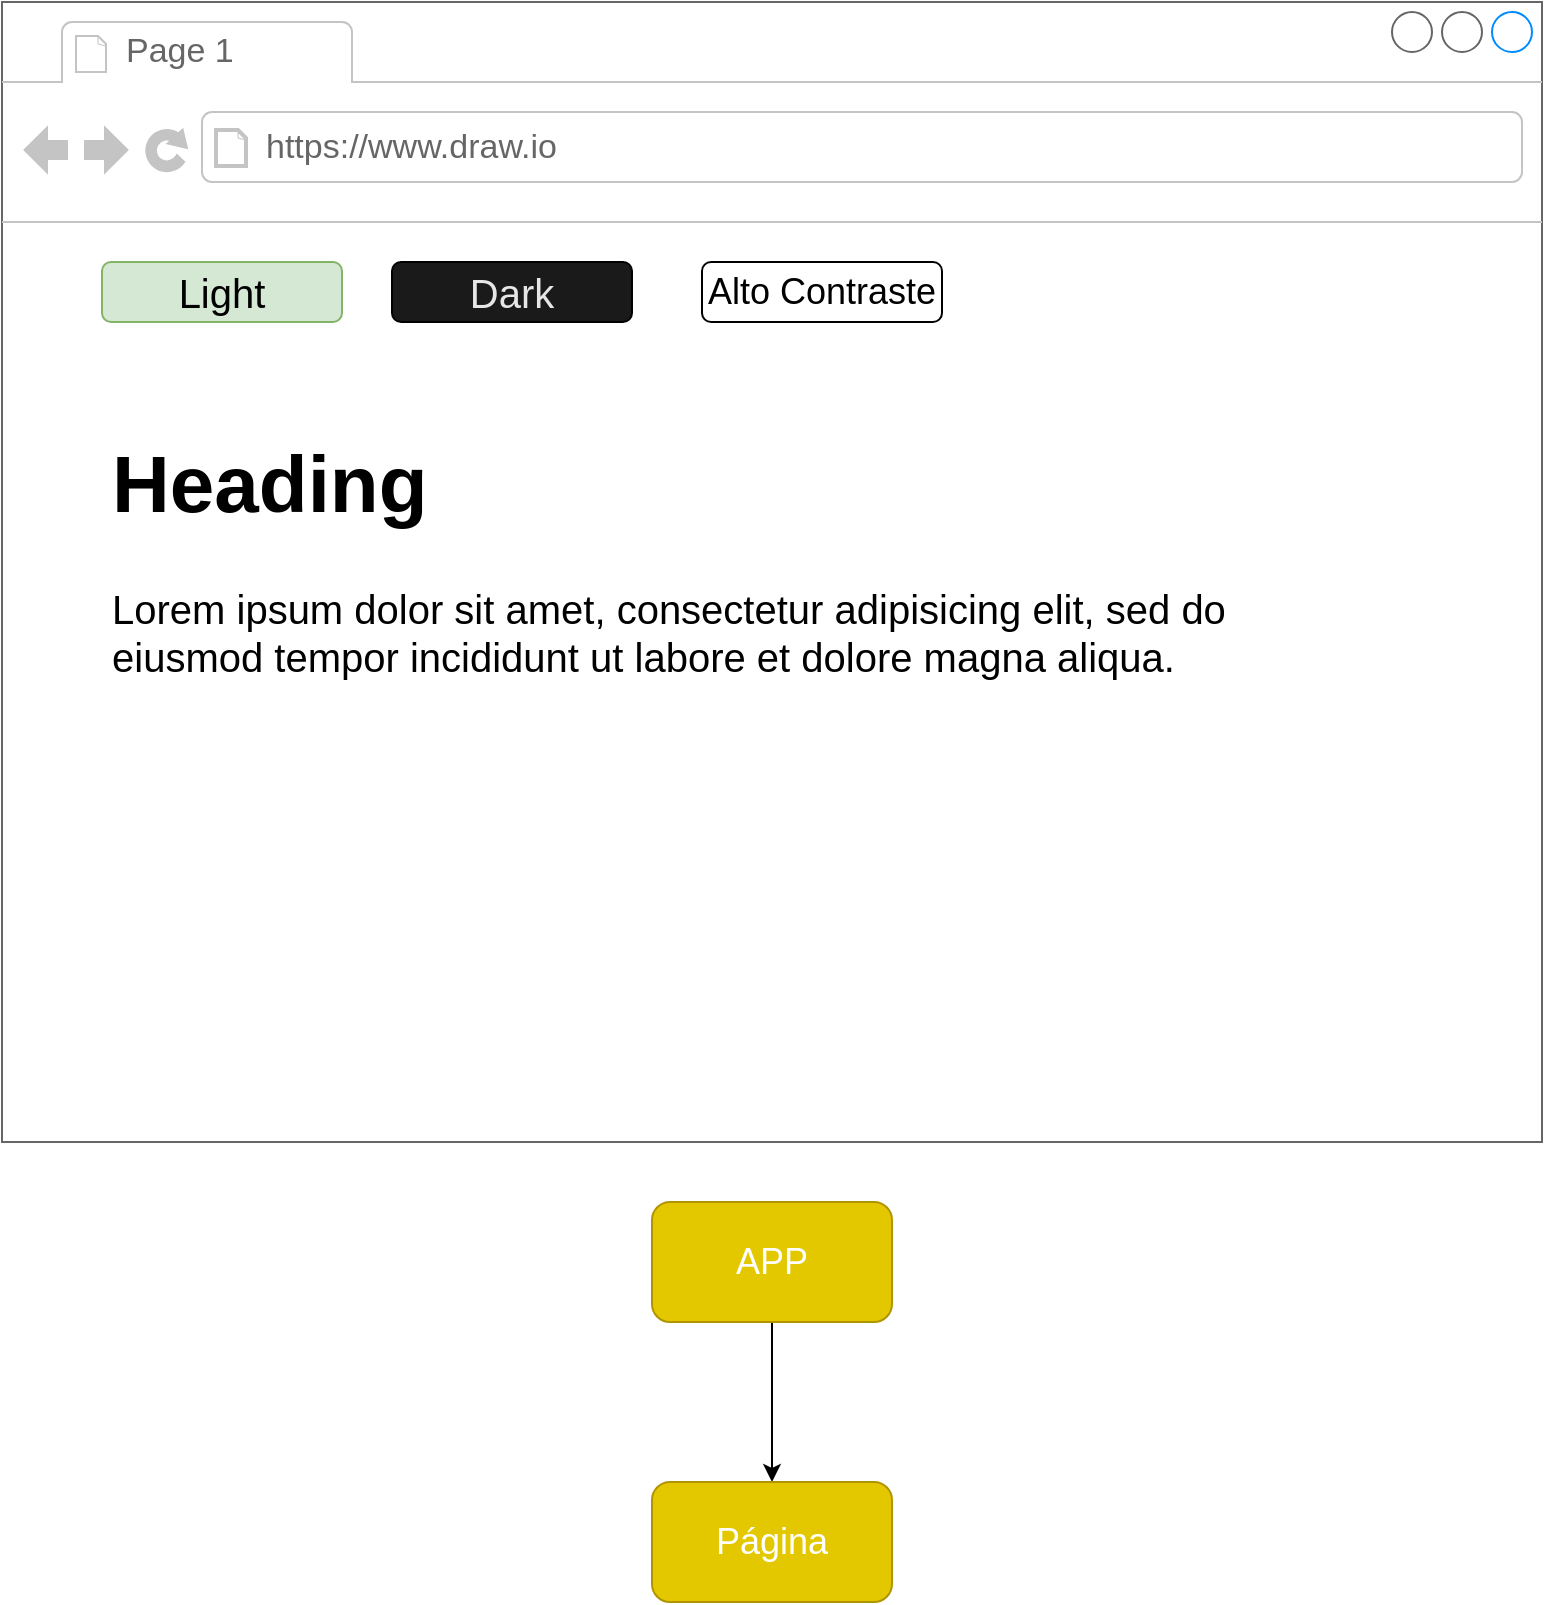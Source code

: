 <mxfile version="12.6.5" type="device"><diagram id="ap10oQv0h2NL7_1FtlgA" name="Page-1"><mxGraphModel dx="1929" dy="1000" grid="1" gridSize="10" guides="1" tooltips="1" connect="1" arrows="1" fold="1" page="1" pageScale="1" pageWidth="827" pageHeight="1169" math="0" shadow="0"><root><mxCell id="0"/><mxCell id="1" parent="0"/><mxCell id="UBj1u6cX5HosIiW_dhSP-1" value="" style="strokeWidth=1;shadow=0;dashed=0;align=center;html=1;shape=mxgraph.mockup.containers.browserWindow;rSize=0;strokeColor=#666666;strokeColor2=#008cff;strokeColor3=#c4c4c4;mainText=,;recursiveResize=0;" vertex="1" parent="1"><mxGeometry x="-60" y="50" width="770" height="570" as="geometry"/></mxCell><mxCell id="UBj1u6cX5HosIiW_dhSP-2" value="Page 1" style="strokeWidth=1;shadow=0;dashed=0;align=center;html=1;shape=mxgraph.mockup.containers.anchor;fontSize=17;fontColor=#666666;align=left;" vertex="1" parent="UBj1u6cX5HosIiW_dhSP-1"><mxGeometry x="60" y="12" width="110" height="26" as="geometry"/></mxCell><mxCell id="UBj1u6cX5HosIiW_dhSP-3" value="https://www.draw.io" style="strokeWidth=1;shadow=0;dashed=0;align=center;html=1;shape=mxgraph.mockup.containers.anchor;rSize=0;fontSize=17;fontColor=#666666;align=left;" vertex="1" parent="UBj1u6cX5HosIiW_dhSP-1"><mxGeometry x="130" y="60" width="250" height="26" as="geometry"/></mxCell><mxCell id="UBj1u6cX5HosIiW_dhSP-5" value="&lt;h1&gt;Heading&lt;/h1&gt;&lt;p&gt;Lorem ipsum dolor sit amet, consectetur adipisicing elit, sed do eiusmod tempor incididunt ut labore et dolore magna aliqua.&lt;/p&gt;" style="text;html=1;strokeColor=none;fillColor=none;spacing=5;spacingTop=-20;whiteSpace=wrap;overflow=hidden;rounded=0;fontSize=20;align=left;" vertex="1" parent="UBj1u6cX5HosIiW_dhSP-1"><mxGeometry x="50" y="200" width="620" height="210" as="geometry"/></mxCell><mxCell id="UBj1u6cX5HosIiW_dhSP-6" value="Light" style="rounded=1;whiteSpace=wrap;html=1;fontSize=20;align=center;fillColor=#d5e8d4;strokeColor=#82b366;" vertex="1" parent="UBj1u6cX5HosIiW_dhSP-1"><mxGeometry x="50" y="130" width="120" height="30" as="geometry"/></mxCell><mxCell id="UBj1u6cX5HosIiW_dhSP-7" value="Dark" style="rounded=1;whiteSpace=wrap;html=1;fontSize=20;align=center;fontColor=#E6E6E6;fillColor=#1A1A1A;" vertex="1" parent="UBj1u6cX5HosIiW_dhSP-1"><mxGeometry x="195" y="130" width="120" height="30" as="geometry"/></mxCell><mxCell id="UBj1u6cX5HosIiW_dhSP-8" value="Alto Contraste" style="rounded=1;whiteSpace=wrap;html=1;fontSize=18;align=center;" vertex="1" parent="UBj1u6cX5HosIiW_dhSP-1"><mxGeometry x="350" y="130" width="120" height="30" as="geometry"/></mxCell><mxCell id="UBj1u6cX5HosIiW_dhSP-11" value="" style="edgeStyle=orthogonalEdgeStyle;rounded=0;orthogonalLoop=1;jettySize=auto;html=1;fontSize=18;fontColor=#E6E6E6;" edge="1" parent="1" source="UBj1u6cX5HosIiW_dhSP-9" target="UBj1u6cX5HosIiW_dhSP-10"><mxGeometry relative="1" as="geometry"/></mxCell><mxCell id="UBj1u6cX5HosIiW_dhSP-9" value="APP" style="rounded=1;whiteSpace=wrap;html=1;fillColor=#e3c800;fontSize=18;fontColor=#ffffff;align=center;strokeColor=#B09500;" vertex="1" parent="1"><mxGeometry x="265" y="650" width="120" height="60" as="geometry"/></mxCell><mxCell id="UBj1u6cX5HosIiW_dhSP-10" value="Página" style="rounded=1;whiteSpace=wrap;html=1;fillColor=#e3c800;fontSize=18;fontColor=#ffffff;align=center;strokeColor=#B09500;" vertex="1" parent="1"><mxGeometry x="265" y="790" width="120" height="60" as="geometry"/></mxCell></root></mxGraphModel></diagram></mxfile>